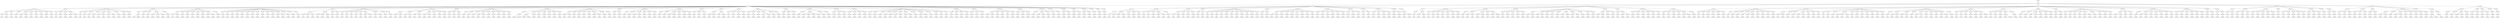 digraph {
"lev:3 0"->"lev:2 0"
"lev:2 0"->"lev:1 0"
"lev:2 0"->"lev:1 2"
"lev:2 0"->"lev:1 3"
"lev:2 0"->"lev:1 6"
"lev:2 0"->"lev:1 72"
"lev:2 0"->"lev:1 114"
"lev:2 0"->"lev:1 280"
"lev:1 0"->"lev:0 0"
"lev:1 0"->"lev:0 1"
"lev:1 0"->"lev:0 4"
"lev:1 0"->"lev:0 5"
"lev:1 0"->"lev:0 7"
"lev:1 0"->"lev:0 10"
"lev:1 0"->"lev:0 11"
"lev:1 0"->"lev:0 14"
"lev:1 0"->"lev:0 18"
"lev:1 0"->"lev:0 20"
"lev:1 0"->"lev:0 32"
"lev:1 0"->"lev:0 36"
"lev:1 0"->"lev:0 40"
"lev:1 0"->"lev:0 45"
"lev:1 0"->"lev:0 48"
"lev:1 0"->"lev:0 53"
"lev:1 0"->"lev:0 57"
"lev:1 0"->"lev:0 62"
"lev:1 0"->"lev:0 77"
"lev:1 0"->"lev:0 82"
"lev:1 0"->"lev:0 96"
"lev:1 0"->"lev:0 99"
"lev:1 0"->"lev:0 113"
"lev:1 0"->"lev:0 116"
"lev:1 0"->"lev:0 118"
"lev:1 0"->"lev:0 126"
"lev:1 0"->"lev:0 137"
"lev:1 0"->"lev:0 143"
"lev:1 0"->"lev:0 207"
"lev:1 0"->"lev:0 214"
"lev:1 0"->"lev:0 275"
"lev:1 0"->"lev:0 288"
"lev:1 0"->"lev:0 363"
"lev:1 0"->"lev:0 376"
"lev:1 0"->"lev:0 462"
"lev:1 0"->"lev:0 490"
"lev:1 0"->"lev:0 496"
"lev:1 2"->"lev:0 2"
"lev:1 2"->"lev:0 16"
"lev:1 2"->"lev:0 21"
"lev:1 2"->"lev:0 25"
"lev:1 2"->"lev:0 26"
"lev:1 2"->"lev:0 28"
"lev:1 2"->"lev:0 78"
"lev:1 2"->"lev:0 109"
"lev:1 2"->"lev:0 112"
"lev:1 2"->"lev:0 121"
"lev:1 2"->"lev:0 127"
"lev:1 2"->"lev:0 199"
"lev:1 2"->"lev:0 267"
"lev:1 3"->"lev:0 3"
"lev:1 3"->"lev:0 15"
"lev:1 3"->"lev:0 30"
"lev:1 3"->"lev:0 33"
"lev:1 3"->"lev:0 41"
"lev:1 3"->"lev:0 42"
"lev:1 3"->"lev:0 47"
"lev:1 3"->"lev:0 144"
"lev:1 3"->"lev:0 154"
"lev:1 6"->"lev:0 6"
"lev:1 6"->"lev:0 8"
"lev:1 6"->"lev:0 13"
"lev:1 6"->"lev:0 17"
"lev:1 6"->"lev:0 19"
"lev:1 6"->"lev:0 35"
"lev:1 6"->"lev:0 44"
"lev:1 6"->"lev:0 49"
"lev:1 6"->"lev:0 58"
"lev:1 6"->"lev:0 66"
"lev:1 6"->"lev:0 105"
"lev:1 6"->"lev:0 165"
"lev:1 6"->"lev:0 186"
"lev:1 6"->"lev:0 293"
"lev:1 6"->"lev:0 472"
"lev:1 72"->"lev:0 72"
"lev:1 72"->"lev:0 139"
"lev:1 72"->"lev:0 162"
"lev:1 72"->"lev:0 178"
"lev:1 72"->"lev:0 221"
"lev:1 72"->"lev:0 257"
"lev:1 72"->"lev:0 403"
"lev:1 72"->"lev:0 446"
"lev:1 114"->"lev:0 114"
"lev:1 114"->"lev:0 123"
"lev:1 114"->"lev:0 203"
"lev:1 114"->"lev:0 249"
"lev:1 114"->"lev:0 253"
"lev:1 114"->"lev:0 316"
"lev:1 280"->"lev:0 280"
"lev:1 280"->"lev:0 332"
"lev:1 280"->"lev:0 349"
"lev:1 280"->"lev:0 369"
"lev:1 280"->"lev:0 432"
"lev:0 0"->"lev:-1 0"
"lev:0 0"->"lev:-1 24"
"lev:0 0"->"lev:-1 68"
"lev:0 0"->"lev:-1 101"
"lev:0 0"->"lev:-1 158"
"lev:0 0"->"lev:-1 252"
"lev:0 0"->"lev:-1 322"
"lev:0 0"->"lev:-1 338"
"lev:0 0"->"lev:-1 447"
"lev:0 1"->"lev:-1 1"
"lev:0 1"->"lev:-1 64"
"lev:0 1"->"lev:-1 155"
"lev:0 1"->"lev:-1 326"
"lev:0 4"->"lev:-1 4"
"lev:0 4"->"lev:-1 9"
"lev:0 4"->"lev:-1 22"
"lev:0 4"->"lev:-1 67"
"lev:0 4"->"lev:-1 147"
"lev:0 4"->"lev:-1 152"
"lev:0 4"->"lev:-1 172"
"lev:0 4"->"lev:-1 340"
"lev:0 4"->"lev:-1 368"
"lev:0 5"->"lev:-1 5"
"lev:0 5"->"lev:-1 23"
"lev:0 5"->"lev:-1 46"
"lev:0 5"->"lev:-1 168"
"lev:0 5"->"lev:-1 282"
"lev:0 7"->"lev:-1 7"
"lev:0 7"->"lev:-1 106"
"lev:0 7"->"lev:-1 204"
"lev:0 7"->"lev:-1 215"
"lev:0 7"->"lev:-1 260"
"lev:0 7"->"lev:-1 358"
"lev:0 7"->"lev:-1 409"
"lev:0 7"->"lev:-1 491"
"lev:0 10"->"lev:-1 10"
"lev:0 10"->"lev:-1 12"
"lev:0 10"->"lev:-1 34"
"lev:0 10"->"lev:-1 104"
"lev:0 10"->"lev:-1 130"
"lev:0 10"->"lev:-1 183"
"lev:0 10"->"lev:-1 196"
"lev:0 10"->"lev:-1 276"
"lev:0 10"->"lev:-1 295"
"lev:0 10"->"lev:-1 321"
"lev:0 10"->"lev:-1 336"
"lev:0 10"->"lev:-1 342"
"lev:0 10"->"lev:-1 356"
"lev:0 10"->"lev:-1 425"
"lev:0 10"->"lev:-1 437"
"lev:0 11"->"lev:-1 11"
"lev:0 11"->"lev:-1 59"
"lev:0 11"->"lev:-1 90"
"lev:0 11"->"lev:-1 175"
"lev:0 14"->"lev:-1 14"
"lev:0 14"->"lev:-1 27"
"lev:0 14"->"lev:-1 31"
"lev:0 14"->"lev:-1 52"
"lev:0 14"->"lev:-1 95"
"lev:0 14"->"lev:-1 98"
"lev:0 14"->"lev:-1 191"
"lev:0 14"->"lev:-1 415"
"lev:0 14"->"lev:-1 461"
"lev:0 18"->"lev:-1 18"
"lev:0 18"->"lev:-1 51"
"lev:0 18"->"lev:-1 65"
"lev:0 18"->"lev:-1 85"
"lev:0 18"->"lev:-1 135"
"lev:0 18"->"lev:-1 258"
"lev:0 18"->"lev:-1 386"
"lev:0 20"->"lev:-1 20"
"lev:0 20"->"lev:-1 29"
"lev:0 20"->"lev:-1 303"
"lev:0 32"->"lev:-1 32"
"lev:0 32"->"lev:-1 39"
"lev:0 32"->"lev:-1 131"
"lev:0 32"->"lev:-1 212"
"lev:0 32"->"lev:-1 248"
"lev:0 32"->"lev:-1 281"
"lev:0 32"->"lev:-1 304"
"lev:0 32"->"lev:-1 307"
"lev:0 32"->"lev:-1 429"
"lev:0 36"->"lev:-1 36"
"lev:0 36"->"lev:-1 107"
"lev:0 36"->"lev:-1 171"
"lev:0 36"->"lev:-1 286"
"lev:0 36"->"lev:-1 393"
"lev:0 36"->"lev:-1 406"
"lev:0 36"->"lev:-1 493"
"lev:0 40"->"lev:-1 40"
"lev:0 40"->"lev:-1 55"
"lev:0 40"->"lev:-1 100"
"lev:0 40"->"lev:-1 111"
"lev:0 40"->"lev:-1 264"
"lev:0 40"->"lev:-1 343"
"lev:0 40"->"lev:-1 463"
"lev:0 40"->"lev:-1 478"
"lev:0 45"->"lev:-1 45"
"lev:0 45"->"lev:-1 140"
"lev:0 48"->"lev:-1 48"
"lev:0 48"->"lev:-1 150"
"lev:0 48"->"lev:-1 160"
"lev:0 48"->"lev:-1 292"
"lev:0 48"->"lev:-1 434"
"lev:0 48"->"lev:-1 440"
"lev:0 53"->"lev:-1 53"
"lev:0 53"->"lev:-1 88"
"lev:0 53"->"lev:-1 284"
"lev:0 53"->"lev:-1 339"
"lev:0 53"->"lev:-1 383"
"lev:0 53"->"lev:-1 408"
"lev:0 57"->"lev:-1 57"
"lev:0 57"->"lev:-1 161"
"lev:0 57"->"lev:-1 272"
"lev:0 62"->"lev:-1 62"
"lev:0 62"->"lev:-1 93"
"lev:0 77"->"lev:-1 77"
"lev:0 77"->"lev:-1 177"
"lev:0 77"->"lev:-1 192"
"lev:0 77"->"lev:-1 231"
"lev:0 82"->"lev:-1 82"
"lev:0 82"->"lev:-1 185"
"lev:0 82"->"lev:-1 205"
"lev:0 82"->"lev:-1 241"
"lev:0 82"->"lev:-1 312"
"lev:0 82"->"lev:-1 324"
"lev:0 96"->"lev:-1 96"
"lev:0 96"->"lev:-1 236"
"lev:0 96"->"lev:-1 485"
"lev:0 99"->"lev:-1 99"
"lev:0 99"->"lev:-1 225"
"lev:0 99"->"lev:-1 234"
"lev:0 99"->"lev:-1 270"
"lev:0 113"->"lev:-1 113"
"lev:0 113"->"lev:-1 120"
"lev:0 113"->"lev:-1 412"
"lev:0 116"->"lev:-1 116"
"lev:0 116"->"lev:-1 250"
"lev:0 116"->"lev:-1 291"
"lev:0 116"->"lev:-1 348"
"lev:0 118"->"lev:-1 118"
"lev:0 118"->"lev:-1 125"
"lev:0 118"->"lev:-1 156"
"lev:0 118"->"lev:-1 169"
"lev:0 118"->"lev:-1 188"
"lev:0 118"->"lev:-1 210"
"lev:0 118"->"lev:-1 218"
"lev:0 118"->"lev:-1 222"
"lev:0 118"->"lev:-1 229"
"lev:0 118"->"lev:-1 274"
"lev:0 118"->"lev:-1 389"
"lev:0 118"->"lev:-1 471"
"lev:0 118"->"lev:-1 477"
"lev:0 126"->"lev:-1 126"
"lev:0 126"->"lev:-1 208"
"lev:0 126"->"lev:-1 417"
"lev:0 126"->"lev:-1 455"
"lev:0 137"->"lev:-1 137"
"lev:0 137"->"lev:-1 174"
"lev:0 137"->"lev:-1 302"
"lev:0 143"->"lev:-1 143"
"lev:0 143"->"lev:-1 206"
"lev:0 143"->"lev:-1 334"
"lev:0 143"->"lev:-1 411"
"lev:0 143"->"lev:-1 489"
"lev:0 207"->"lev:-1 207"
"lev:0 207"->"lev:-1 230"
"lev:0 207"->"lev:-1 396"
"lev:0 214"->"lev:-1 214"
"lev:0 214"->"lev:-1 244"
"lev:0 214"->"lev:-1 254"
"lev:0 214"->"lev:-1 419"
"lev:0 275"->"lev:-1 275"
"lev:0 288"->"lev:-1 288"
"lev:0 288"->"lev:-1 325"
"lev:0 363"->"lev:-1 363"
"lev:0 363"->"lev:-1 375"
"lev:0 376"->"lev:-1 376"
"lev:0 376"->"lev:-1 492"
"lev:0 462"->"lev:-1 462"
"lev:0 490"->"lev:-1 490"
"lev:0 496"->"lev:-1 496"
"lev:0 2"->"lev:-1 2"
"lev:0 2"->"lev:-1 54"
"lev:0 2"->"lev:-1 198"
"lev:0 2"->"lev:-1 256"
"lev:0 2"->"lev:-1 479"
"lev:0 16"->"lev:-1 16"
"lev:0 16"->"lev:-1 75"
"lev:0 16"->"lev:-1 119"
"lev:0 16"->"lev:-1 226"
"lev:0 16"->"lev:-1 474"
"lev:0 21"->"lev:-1 21"
"lev:0 21"->"lev:-1 43"
"lev:0 21"->"lev:-1 128"
"lev:0 21"->"lev:-1 239"
"lev:0 25"->"lev:-1 25"
"lev:0 25"->"lev:-1 81"
"lev:0 26"->"lev:-1 26"
"lev:0 26"->"lev:-1 74"
"lev:0 26"->"lev:-1 80"
"lev:0 26"->"lev:-1 142"
"lev:0 26"->"lev:-1 189"
"lev:0 26"->"lev:-1 240"
"lev:0 26"->"lev:-1 328"
"lev:0 26"->"lev:-1 365"
"lev:0 26"->"lev:-1 381"
"lev:0 26"->"lev:-1 392"
"lev:0 26"->"lev:-1 421"
"lev:0 28"->"lev:-1 28"
"lev:0 28"->"lev:-1 195"
"lev:0 78"->"lev:-1 78"
"lev:0 78"->"lev:-1 224"
"lev:0 78"->"lev:-1 298"
"lev:0 78"->"lev:-1 346"
"lev:0 78"->"lev:-1 371"
"lev:0 78"->"lev:-1 454"
"lev:0 78"->"lev:-1 458"
"lev:0 78"->"lev:-1 465"
"lev:0 109"->"lev:-1 109"
"lev:0 109"->"lev:-1 153"
"lev:0 109"->"lev:-1 159"
"lev:0 109"->"lev:-1 350"
"lev:0 109"->"lev:-1 459"
"lev:0 109"->"lev:-1 488"
"lev:0 112"->"lev:-1 112"
"lev:0 112"->"lev:-1 310"
"lev:0 112"->"lev:-1 420"
"lev:0 121"->"lev:-1 121"
"lev:0 121"->"lev:-1 451"
"lev:0 127"->"lev:-1 127"
"lev:0 127"->"lev:-1 201"
"lev:0 127"->"lev:-1 263"
"lev:0 127"->"lev:-1 305"
"lev:0 199"->"lev:-1 199"
"lev:0 199"->"lev:-1 494"
"lev:0 267"->"lev:-1 267"
"lev:0 3"->"lev:-1 3"
"lev:0 3"->"lev:-1 173"
"lev:0 15"->"lev:-1 15"
"lev:0 15"->"lev:-1 37"
"lev:0 15"->"lev:-1 56"
"lev:0 15"->"lev:-1 157"
"lev:0 15"->"lev:-1 370"
"lev:0 15"->"lev:-1 438"
"lev:0 15"->"lev:-1 476"
"lev:0 30"->"lev:-1 30"
"lev:0 30"->"lev:-1 87"
"lev:0 30"->"lev:-1 102"
"lev:0 30"->"lev:-1 110"
"lev:0 30"->"lev:-1 163"
"lev:0 33"->"lev:-1 33"
"lev:0 33"->"lev:-1 122"
"lev:0 33"->"lev:-1 176"
"lev:0 33"->"lev:-1 232"
"lev:0 33"->"lev:-1 308"
"lev:0 41"->"lev:-1 41"
"lev:0 41"->"lev:-1 50"
"lev:0 41"->"lev:-1 138"
"lev:0 41"->"lev:-1 170"
"lev:0 41"->"lev:-1 184"
"lev:0 41"->"lev:-1 228"
"lev:0 41"->"lev:-1 261"
"lev:0 41"->"lev:-1 269"
"lev:0 41"->"lev:-1 309"
"lev:0 41"->"lev:-1 480"
"lev:0 42"->"lev:-1 42"
"lev:0 42"->"lev:-1 364"
"lev:0 42"->"lev:-1 407"
"lev:0 47"->"lev:-1 47"
"lev:0 47"->"lev:-1 354"
"lev:0 144"->"lev:-1 144"
"lev:0 144"->"lev:-1 251"
"lev:0 144"->"lev:-1 285"
"lev:0 144"->"lev:-1 329"
"lev:0 144"->"lev:-1 341"
"lev:0 144"->"lev:-1 355"
"lev:0 154"->"lev:-1 154"
"lev:0 154"->"lev:-1 179"
"lev:0 154"->"lev:-1 180"
"lev:0 154"->"lev:-1 197"
"lev:0 154"->"lev:-1 266"
"lev:0 154"->"lev:-1 397"
"lev:0 6"->"lev:-1 6"
"lev:0 6"->"lev:-1 60"
"lev:0 6"->"lev:-1 134"
"lev:0 6"->"lev:-1 164"
"lev:0 6"->"lev:-1 380"
"lev:0 6"->"lev:-1 487"
"lev:0 8"->"lev:-1 8"
"lev:0 8"->"lev:-1 92"
"lev:0 8"->"lev:-1 124"
"lev:0 8"->"lev:-1 133"
"lev:0 8"->"lev:-1 148"
"lev:0 8"->"lev:-1 237"
"lev:0 8"->"lev:-1 299"
"lev:0 8"->"lev:-1 318"
"lev:0 8"->"lev:-1 395"
"lev:0 13"->"lev:-1 13"
"lev:0 13"->"lev:-1 115"
"lev:0 13"->"lev:-1 211"
"lev:0 13"->"lev:-1 247"
"lev:0 13"->"lev:-1 255"
"lev:0 13"->"lev:-1 300"
"lev:0 13"->"lev:-1 441"
"lev:0 17"->"lev:-1 17"
"lev:0 17"->"lev:-1 71"
"lev:0 17"->"lev:-1 76"
"lev:0 17"->"lev:-1 83"
"lev:0 17"->"lev:-1 97"
"lev:0 17"->"lev:-1 216"
"lev:0 17"->"lev:-1 271"
"lev:0 17"->"lev:-1 323"
"lev:0 17"->"lev:-1 352"
"lev:0 17"->"lev:-1 362"
"lev:0 17"->"lev:-1 388"
"lev:0 19"->"lev:-1 19"
"lev:0 19"->"lev:-1 38"
"lev:0 19"->"lev:-1 69"
"lev:0 19"->"lev:-1 89"
"lev:0 19"->"lev:-1 91"
"lev:0 19"->"lev:-1 132"
"lev:0 19"->"lev:-1 167"
"lev:0 19"->"lev:-1 278"
"lev:0 19"->"lev:-1 330"
"lev:0 19"->"lev:-1 468"
"lev:0 35"->"lev:-1 35"
"lev:0 35"->"lev:-1 73"
"lev:0 35"->"lev:-1 86"
"lev:0 35"->"lev:-1 190"
"lev:0 35"->"lev:-1 209"
"lev:0 35"->"lev:-1 238"
"lev:0 44"->"lev:-1 44"
"lev:0 44"->"lev:-1 70"
"lev:0 44"->"lev:-1 246"
"lev:0 44"->"lev:-1 279"
"lev:0 44"->"lev:-1 445"
"lev:0 49"->"lev:-1 49"
"lev:0 49"->"lev:-1 181"
"lev:0 49"->"lev:-1 243"
"lev:0 49"->"lev:-1 262"
"lev:0 49"->"lev:-1 398"
"lev:0 49"->"lev:-1 436"
"lev:0 58"->"lev:-1 58"
"lev:0 58"->"lev:-1 399"
"lev:0 66"->"lev:-1 66"
"lev:0 66"->"lev:-1 79"
"lev:0 66"->"lev:-1 84"
"lev:0 66"->"lev:-1 146"
"lev:0 66"->"lev:-1 149"
"lev:0 66"->"lev:-1 233"
"lev:0 66"->"lev:-1 245"
"lev:0 66"->"lev:-1 345"
"lev:0 66"->"lev:-1 467"
"lev:0 105"->"lev:-1 105"
"lev:0 105"->"lev:-1 217"
"lev:0 105"->"lev:-1 413"
"lev:0 165"->"lev:-1 165"
"lev:0 165"->"lev:-1 187"
"lev:0 165"->"lev:-1 202"
"lev:0 165"->"lev:-1 213"
"lev:0 165"->"lev:-1 235"
"lev:0 165"->"lev:-1 430"
"lev:0 165"->"lev:-1 481"
"lev:0 186"->"lev:-1 186"
"lev:0 186"->"lev:-1 219"
"lev:0 186"->"lev:-1 335"
"lev:0 186"->"lev:-1 359"
"lev:0 186"->"lev:-1 405"
"lev:0 186"->"lev:-1 449"
"lev:0 293"->"lev:-1 293"
"lev:0 293"->"lev:-1 444"
"lev:0 472"->"lev:-1 472"
"lev:0 472"->"lev:-1 486"
"lev:0 72"->"lev:-1 72"
"lev:0 72"->"lev:-1 129"
"lev:0 139"->"lev:-1 139"
"lev:0 139"->"lev:-1 391"
"lev:0 139"->"lev:-1 464"
"lev:0 162"->"lev:-1 162"
"lev:0 162"->"lev:-1 223"
"lev:0 162"->"lev:-1 297"
"lev:0 162"->"lev:-1 301"
"lev:0 162"->"lev:-1 390"
"lev:0 178"->"lev:-1 178"
"lev:0 221"->"lev:-1 221"
"lev:0 221"->"lev:-1 287"
"lev:0 221"->"lev:-1 290"
"lev:0 221"->"lev:-1 351"
"lev:0 221"->"lev:-1 427"
"lev:0 257"->"lev:-1 257"
"lev:0 257"->"lev:-1 373"
"lev:0 257"->"lev:-1 499"
"lev:0 403"->"lev:-1 403"
"lev:0 446"->"lev:-1 446"
"lev:0 446"->"lev:-1 484"
"lev:0 114"->"lev:-1 114"
"lev:0 114"->"lev:-1 457"
"lev:0 114"->"lev:-1 483"
"lev:0 123"->"lev:-1 123"
"lev:0 123"->"lev:-1 277"
"lev:0 123"->"lev:-1 422"
"lev:0 203"->"lev:-1 203"
"lev:0 203"->"lev:-1 423"
"lev:0 249"->"lev:-1 249"
"lev:0 249"->"lev:-1 265"
"lev:0 249"->"lev:-1 283"
"lev:0 249"->"lev:-1 313"
"lev:0 249"->"lev:-1 442"
"lev:0 249"->"lev:-1 495"
"lev:0 249"->"lev:-1 497"
"lev:0 253"->"lev:-1 253"
"lev:0 316"->"lev:-1 316"
"lev:0 316"->"lev:-1 460"
"lev:0 280"->"lev:-1 280"
"lev:0 280"->"lev:-1 372"
"lev:0 280"->"lev:-1 453"
"lev:0 280"->"lev:-1 456"
"lev:0 332"->"lev:-1 332"
"lev:0 332"->"lev:-1 426"
"lev:0 349"->"lev:-1 349"
"lev:0 349"->"lev:-1 414"
"lev:0 369"->"lev:-1 369"
"lev:0 432"->"lev:-1 432"
"lev:-1 0"->"lev:-2 0"
"lev:-1 0"->"lev:-2 327"
"lev:-1 24"->"lev:-2 24"
"lev:-1 68"->"lev:-2 68"
"lev:-1 101"->"lev:-2 101"
"lev:-1 101"->"lev:-2 428"
"lev:-1 158"->"lev:-2 158"
"lev:-1 252"->"lev:-2 252"
"lev:-1 322"->"lev:-2 322"
"lev:-1 338"->"lev:-2 338"
"lev:-1 447"->"lev:-2 447"
"lev:-1 1"->"lev:-2 1"
"lev:-1 64"->"lev:-2 64"
"lev:-1 155"->"lev:-2 155"
"lev:-1 326"->"lev:-2 326"
"lev:-1 326"->"lev:-2 353"
"lev:-1 4"->"lev:-2 4"
"lev:-1 9"->"lev:-2 9"
"lev:-1 22"->"lev:-2 22"
"lev:-1 67"->"lev:-2 67"
"lev:-1 147"->"lev:-2 147"
"lev:-1 147"->"lev:-2 317"
"lev:-1 152"->"lev:-2 152"
"lev:-1 152"->"lev:-2 311"
"lev:-1 172"->"lev:-2 172"
"lev:-1 340"->"lev:-2 340"
"lev:-1 368"->"lev:-2 368"
"lev:-1 5"->"lev:-2 5"
"lev:-1 23"->"lev:-2 23"
"lev:-1 46"->"lev:-2 46"
"lev:-1 168"->"lev:-2 168"
"lev:-1 168"->"lev:-2 314"
"lev:-1 168"->"lev:-2 387"
"lev:-1 282"->"lev:-2 282"
"lev:-1 7"->"lev:-2 7"
"lev:-1 7"->"lev:-2 145"
"lev:-1 106"->"lev:-2 106"
"lev:-1 204"->"lev:-2 204"
"lev:-1 215"->"lev:-2 215"
"lev:-1 260"->"lev:-2 260"
"lev:-1 358"->"lev:-2 358"
"lev:-1 409"->"lev:-2 409"
"lev:-1 409"->"lev:-2 482"
"lev:-1 491"->"lev:-2 491"
"lev:-1 10"->"lev:-2 10"
"lev:-1 12"->"lev:-2 12"
"lev:-1 34"->"lev:-2 34"
"lev:-1 104"->"lev:-2 104"
"lev:-1 130"->"lev:-2 130"
"lev:-1 183"->"lev:-2 183"
"lev:-1 196"->"lev:-2 196"
"lev:-1 276"->"lev:-2 276"
"lev:-1 295"->"lev:-2 295"
"lev:-1 321"->"lev:-2 321"
"lev:-1 336"->"lev:-2 336"
"lev:-1 342"->"lev:-2 342"
"lev:-1 342"->"lev:-2 344"
"lev:-1 356"->"lev:-2 356"
"lev:-1 425"->"lev:-2 425"
"lev:-1 437"->"lev:-2 437"
"lev:-1 11"->"lev:-2 11"
"lev:-1 11"->"lev:-2 94"
"lev:-1 11"->"lev:-2 151"
"lev:-1 59"->"lev:-2 59"
"lev:-1 59"->"lev:-2 182"
"lev:-1 59"->"lev:-2 360"
"lev:-1 90"->"lev:-2 90"
"lev:-1 175"->"lev:-2 175"
"lev:-1 14"->"lev:-2 14"
"lev:-1 27"->"lev:-2 27"
"lev:-1 31"->"lev:-2 31"
"lev:-1 52"->"lev:-2 52"
"lev:-1 95"->"lev:-2 95"
"lev:-1 98"->"lev:-2 98"
"lev:-1 98"->"lev:-2 194"
"lev:-1 191"->"lev:-2 191"
"lev:-1 191"->"lev:-2 315"
"lev:-1 415"->"lev:-2 415"
"lev:-1 461"->"lev:-2 461"
"lev:-1 18"->"lev:-2 18"
"lev:-1 18"->"lev:-2 379"
"lev:-1 51"->"lev:-2 51"
"lev:-1 51"->"lev:-2 61"
"lev:-1 65"->"lev:-2 65"
"lev:-1 65"->"lev:-2 220"
"lev:-1 85"->"lev:-2 85"
"lev:-1 85"->"lev:-2 416"
"lev:-1 135"->"lev:-2 135"
"lev:-1 258"->"lev:-2 258"
"lev:-1 386"->"lev:-2 386"
"lev:-1 20"->"lev:-2 20"
"lev:-1 29"->"lev:-2 29"
"lev:-1 303"->"lev:-2 303"
"lev:-1 32"->"lev:-2 32"
"lev:-1 39"->"lev:-2 39"
"lev:-1 131"->"lev:-2 131"
"lev:-1 212"->"lev:-2 212"
"lev:-1 212"->"lev:-2 242"
"lev:-1 248"->"lev:-2 248"
"lev:-1 281"->"lev:-2 281"
"lev:-1 304"->"lev:-2 304"
"lev:-1 307"->"lev:-2 307"
"lev:-1 429"->"lev:-2 429"
"lev:-1 36"->"lev:-2 36"
"lev:-1 107"->"lev:-2 107"
"lev:-1 107"->"lev:-2 319"
"lev:-1 171"->"lev:-2 171"
"lev:-1 286"->"lev:-2 286"
"lev:-1 393"->"lev:-2 393"
"lev:-1 406"->"lev:-2 406"
"lev:-1 493"->"lev:-2 493"
"lev:-1 40"->"lev:-2 40"
"lev:-1 40"->"lev:-2 473"
"lev:-1 55"->"lev:-2 55"
"lev:-1 100"->"lev:-2 100"
"lev:-1 111"->"lev:-2 111"
"lev:-1 264"->"lev:-2 264"
"lev:-1 343"->"lev:-2 343"
"lev:-1 343"->"lev:-2 361"
"lev:-1 463"->"lev:-2 463"
"lev:-1 478"->"lev:-2 478"
"lev:-1 45"->"lev:-2 45"
"lev:-1 140"->"lev:-2 140"
"lev:-1 48"->"lev:-2 48"
"lev:-1 150"->"lev:-2 150"
"lev:-1 160"->"lev:-2 160"
"lev:-1 160"->"lev:-2 366"
"lev:-1 292"->"lev:-2 292"
"lev:-1 434"->"lev:-2 434"
"lev:-1 440"->"lev:-2 440"
"lev:-1 53"->"lev:-2 53"
"lev:-1 88"->"lev:-2 88"
"lev:-1 284"->"lev:-2 284"
"lev:-1 284"->"lev:-2 294"
"lev:-1 339"->"lev:-2 339"
"lev:-1 383"->"lev:-2 383"
"lev:-1 408"->"lev:-2 408"
"lev:-1 57"->"lev:-2 57"
"lev:-1 161"->"lev:-2 161"
"lev:-1 272"->"lev:-2 272"
"lev:-1 62"->"lev:-2 62"
"lev:-1 62"->"lev:-2 377"
"lev:-1 93"->"lev:-2 93"
"lev:-1 93"->"lev:-2 259"
"lev:-1 77"->"lev:-2 77"
"lev:-1 177"->"lev:-2 177"
"lev:-1 192"->"lev:-2 192"
"lev:-1 231"->"lev:-2 231"
"lev:-1 82"->"lev:-2 82"
"lev:-1 185"->"lev:-2 185"
"lev:-1 205"->"lev:-2 205"
"lev:-1 241"->"lev:-2 241"
"lev:-1 241"->"lev:-2 384"
"lev:-1 312"->"lev:-2 312"
"lev:-1 324"->"lev:-2 324"
"lev:-1 96"->"lev:-2 96"
"lev:-1 236"->"lev:-2 236"
"lev:-1 485"->"lev:-2 485"
"lev:-1 99"->"lev:-2 99"
"lev:-1 225"->"lev:-2 225"
"lev:-1 225"->"lev:-2 382"
"lev:-1 225"->"lev:-2 394"
"lev:-1 225"->"lev:-2 498"
"lev:-1 234"->"lev:-2 234"
"lev:-1 270"->"lev:-2 270"
"lev:-1 113"->"lev:-2 113"
"lev:-1 120"->"lev:-2 120"
"lev:-1 412"->"lev:-2 412"
"lev:-1 116"->"lev:-2 116"
"lev:-1 250"->"lev:-2 250"
"lev:-1 291"->"lev:-2 291"
"lev:-1 348"->"lev:-2 348"
"lev:-1 118"->"lev:-2 118"
"lev:-1 125"->"lev:-2 125"
"lev:-1 156"->"lev:-2 156"
"lev:-1 169"->"lev:-2 169"
"lev:-1 188"->"lev:-2 188"
"lev:-1 210"->"lev:-2 210"
"lev:-1 210"->"lev:-2 367"
"lev:-1 218"->"lev:-2 218"
"lev:-1 218"->"lev:-2 452"
"lev:-1 222"->"lev:-2 222"
"lev:-1 229"->"lev:-2 229"
"lev:-1 229"->"lev:-2 400"
"lev:-1 274"->"lev:-2 274"
"lev:-1 389"->"lev:-2 389"
"lev:-1 471"->"lev:-2 471"
"lev:-1 477"->"lev:-2 477"
"lev:-1 126"->"lev:-2 126"
"lev:-1 208"->"lev:-2 208"
"lev:-1 417"->"lev:-2 417"
"lev:-1 455"->"lev:-2 455"
"lev:-1 137"->"lev:-2 137"
"lev:-1 174"->"lev:-2 174"
"lev:-1 302"->"lev:-2 302"
"lev:-1 143"->"lev:-2 143"
"lev:-1 143"->"lev:-2 337"
"lev:-1 206"->"lev:-2 206"
"lev:-1 334"->"lev:-2 334"
"lev:-1 411"->"lev:-2 411"
"lev:-1 489"->"lev:-2 489"
"lev:-1 207"->"lev:-2 207"
"lev:-1 230"->"lev:-2 230"
"lev:-1 396"->"lev:-2 396"
"lev:-1 214"->"lev:-2 214"
"lev:-1 244"->"lev:-2 244"
"lev:-1 244"->"lev:-2 466"
"lev:-1 254"->"lev:-2 254"
"lev:-1 419"->"lev:-2 419"
"lev:-1 275"->"lev:-2 275"
"lev:-1 288"->"lev:-2 288"
"lev:-1 325"->"lev:-2 325"
"lev:-1 363"->"lev:-2 363"
"lev:-1 375"->"lev:-2 375"
"lev:-1 376"->"lev:-2 376"
"lev:-1 492"->"lev:-2 492"
"lev:-1 462"->"lev:-2 462"
"lev:-1 490"->"lev:-2 490"
"lev:-1 496"->"lev:-2 496"
"lev:-1 2"->"lev:-2 2"
"lev:-1 54"->"lev:-2 54"
"lev:-1 54"->"lev:-2 103"
"lev:-1 54"->"lev:-2 296"
"lev:-1 198"->"lev:-2 198"
"lev:-1 256"->"lev:-2 256"
"lev:-1 479"->"lev:-2 479"
"lev:-1 16"->"lev:-2 16"
"lev:-1 75"->"lev:-2 75"
"lev:-1 119"->"lev:-2 119"
"lev:-1 226"->"lev:-2 226"
"lev:-1 226"->"lev:-2 431"
"lev:-1 474"->"lev:-2 474"
"lev:-1 21"->"lev:-2 21"
"lev:-1 21"->"lev:-2 166"
"lev:-1 43"->"lev:-2 43"
"lev:-1 128"->"lev:-2 128"
"lev:-1 239"->"lev:-2 239"
"lev:-1 25"->"lev:-2 25"
"lev:-1 81"->"lev:-2 81"
"lev:-1 26"->"lev:-2 26"
"lev:-1 74"->"lev:-2 74"
"lev:-1 80"->"lev:-2 80"
"lev:-1 142"->"lev:-2 142"
"lev:-1 189"->"lev:-2 189"
"lev:-1 240"->"lev:-2 240"
"lev:-1 328"->"lev:-2 328"
"lev:-1 365"->"lev:-2 365"
"lev:-1 381"->"lev:-2 381"
"lev:-1 392"->"lev:-2 392"
"lev:-1 421"->"lev:-2 421"
"lev:-1 28"->"lev:-2 28"
"lev:-1 195"->"lev:-2 195"
"lev:-1 78"->"lev:-2 78"
"lev:-1 78"->"lev:-2 136"
"lev:-1 224"->"lev:-2 224"
"lev:-1 298"->"lev:-2 298"
"lev:-1 346"->"lev:-2 346"
"lev:-1 371"->"lev:-2 371"
"lev:-1 454"->"lev:-2 454"
"lev:-1 458"->"lev:-2 458"
"lev:-1 465"->"lev:-2 465"
"lev:-1 109"->"lev:-2 109"
"lev:-1 153"->"lev:-2 153"
"lev:-1 159"->"lev:-2 159"
"lev:-1 350"->"lev:-2 350"
"lev:-1 459"->"lev:-2 459"
"lev:-1 488"->"lev:-2 488"
"lev:-1 112"->"lev:-2 112"
"lev:-1 310"->"lev:-2 310"
"lev:-1 420"->"lev:-2 420"
"lev:-1 121"->"lev:-2 121"
"lev:-1 451"->"lev:-2 451"
"lev:-1 127"->"lev:-2 127"
"lev:-1 201"->"lev:-2 201"
"lev:-1 263"->"lev:-2 263"
"lev:-1 305"->"lev:-2 305"
"lev:-1 199"->"lev:-2 199"
"lev:-1 494"->"lev:-2 494"
"lev:-1 267"->"lev:-2 267"
"lev:-1 267"->"lev:-2 402"
"lev:-1 3"->"lev:-2 3"
"lev:-1 173"->"lev:-2 173"
"lev:-1 173"->"lev:-2 443"
"lev:-1 15"->"lev:-2 15"
"lev:-1 37"->"lev:-2 37"
"lev:-1 56"->"lev:-2 56"
"lev:-1 157"->"lev:-2 157"
"lev:-1 370"->"lev:-2 370"
"lev:-1 438"->"lev:-2 438"
"lev:-1 476"->"lev:-2 476"
"lev:-1 30"->"lev:-2 30"
"lev:-1 87"->"lev:-2 87"
"lev:-1 87"->"lev:-2 347"
"lev:-1 102"->"lev:-2 102"
"lev:-1 102"->"lev:-2 450"
"lev:-1 110"->"lev:-2 110"
"lev:-1 163"->"lev:-2 163"
"lev:-1 163"->"lev:-2 439"
"lev:-1 33"->"lev:-2 33"
"lev:-1 122"->"lev:-2 122"
"lev:-1 176"->"lev:-2 176"
"lev:-1 232"->"lev:-2 232"
"lev:-1 308"->"lev:-2 308"
"lev:-1 41"->"lev:-2 41"
"lev:-1 41"->"lev:-2 108"
"lev:-1 50"->"lev:-2 50"
"lev:-1 50"->"lev:-2 63"
"lev:-1 138"->"lev:-2 138"
"lev:-1 170"->"lev:-2 170"
"lev:-1 184"->"lev:-2 184"
"lev:-1 228"->"lev:-2 228"
"lev:-1 228"->"lev:-2 469"
"lev:-1 261"->"lev:-2 261"
"lev:-1 261"->"lev:-2 268"
"lev:-1 269"->"lev:-2 269"
"lev:-1 309"->"lev:-2 309"
"lev:-1 480"->"lev:-2 480"
"lev:-1 42"->"lev:-2 42"
"lev:-1 42"->"lev:-2 333"
"lev:-1 364"->"lev:-2 364"
"lev:-1 407"->"lev:-2 407"
"lev:-1 47"->"lev:-2 47"
"lev:-1 354"->"lev:-2 354"
"lev:-1 354"->"lev:-2 424"
"lev:-1 144"->"lev:-2 144"
"lev:-1 251"->"lev:-2 251"
"lev:-1 285"->"lev:-2 285"
"lev:-1 329"->"lev:-2 329"
"lev:-1 341"->"lev:-2 341"
"lev:-1 355"->"lev:-2 355"
"lev:-1 154"->"lev:-2 154"
"lev:-1 179"->"lev:-2 179"
"lev:-1 180"->"lev:-2 180"
"lev:-1 197"->"lev:-2 197"
"lev:-1 266"->"lev:-2 266"
"lev:-1 266"->"lev:-2 320"
"lev:-1 397"->"lev:-2 397"
"lev:-1 6"->"lev:-2 6"
"lev:-1 60"->"lev:-2 60"
"lev:-1 134"->"lev:-2 134"
"lev:-1 164"->"lev:-2 164"
"lev:-1 380"->"lev:-2 380"
"lev:-1 487"->"lev:-2 487"
"lev:-1 8"->"lev:-2 8"
"lev:-1 92"->"lev:-2 92"
"lev:-1 124"->"lev:-2 124"
"lev:-1 133"->"lev:-2 133"
"lev:-1 148"->"lev:-2 148"
"lev:-1 148"->"lev:-2 410"
"lev:-1 237"->"lev:-2 237"
"lev:-1 299"->"lev:-2 299"
"lev:-1 318"->"lev:-2 318"
"lev:-1 395"->"lev:-2 395"
"lev:-1 13"->"lev:-2 13"
"lev:-1 13"->"lev:-2 404"
"lev:-1 115"->"lev:-2 115"
"lev:-1 211"->"lev:-2 211"
"lev:-1 247"->"lev:-2 247"
"lev:-1 247"->"lev:-2 273"
"lev:-1 255"->"lev:-2 255"
"lev:-1 300"->"lev:-2 300"
"lev:-1 441"->"lev:-2 441"
"lev:-1 17"->"lev:-2 17"
"lev:-1 71"->"lev:-2 71"
"lev:-1 76"->"lev:-2 76"
"lev:-1 83"->"lev:-2 83"
"lev:-1 83"->"lev:-2 117"
"lev:-1 83"->"lev:-2 306"
"lev:-1 97"->"lev:-2 97"
"lev:-1 216"->"lev:-2 216"
"lev:-1 271"->"lev:-2 271"
"lev:-1 323"->"lev:-2 323"
"lev:-1 352"->"lev:-2 352"
"lev:-1 362"->"lev:-2 362"
"lev:-1 388"->"lev:-2 388"
"lev:-1 19"->"lev:-2 19"
"lev:-1 38"->"lev:-2 38"
"lev:-1 38"->"lev:-2 433"
"lev:-1 69"->"lev:-2 69"
"lev:-1 69"->"lev:-2 475"
"lev:-1 89"->"lev:-2 89"
"lev:-1 91"->"lev:-2 91"
"lev:-1 91"->"lev:-2 141"
"lev:-1 132"->"lev:-2 132"
"lev:-1 167"->"lev:-2 167"
"lev:-1 278"->"lev:-2 278"
"lev:-1 330"->"lev:-2 330"
"lev:-1 330"->"lev:-2 378"
"lev:-1 468"->"lev:-2 468"
"lev:-1 35"->"lev:-2 35"
"lev:-1 73"->"lev:-2 73"
"lev:-1 86"->"lev:-2 86"
"lev:-1 190"->"lev:-2 190"
"lev:-1 209"->"lev:-2 209"
"lev:-1 238"->"lev:-2 238"
"lev:-1 238"->"lev:-2 435"
"lev:-1 44"->"lev:-2 44"
"lev:-1 70"->"lev:-2 70"
"lev:-1 246"->"lev:-2 246"
"lev:-1 279"->"lev:-2 279"
"lev:-1 445"->"lev:-2 445"
"lev:-1 49"->"lev:-2 49"
"lev:-1 181"->"lev:-2 181"
"lev:-1 243"->"lev:-2 243"
"lev:-1 243"->"lev:-2 385"
"lev:-1 262"->"lev:-2 262"
"lev:-1 398"->"lev:-2 398"
"lev:-1 436"->"lev:-2 436"
"lev:-1 58"->"lev:-2 58"
"lev:-1 399"->"lev:-2 399"
"lev:-1 66"->"lev:-2 66"
"lev:-1 79"->"lev:-2 79"
"lev:-1 84"->"lev:-2 84"
"lev:-1 146"->"lev:-2 146"
"lev:-1 149"->"lev:-2 149"
"lev:-1 149"->"lev:-2 193"
"lev:-1 233"->"lev:-2 233"
"lev:-1 245"->"lev:-2 245"
"lev:-1 345"->"lev:-2 345"
"lev:-1 467"->"lev:-2 467"
"lev:-1 105"->"lev:-2 105"
"lev:-1 105"->"lev:-2 418"
"lev:-1 217"->"lev:-2 217"
"lev:-1 413"->"lev:-2 413"
"lev:-1 165"->"lev:-2 165"
"lev:-1 187"->"lev:-2 187"
"lev:-1 187"->"lev:-2 227"
"lev:-1 202"->"lev:-2 202"
"lev:-1 213"->"lev:-2 213"
"lev:-1 235"->"lev:-2 235"
"lev:-1 430"->"lev:-2 430"
"lev:-1 481"->"lev:-2 481"
"lev:-1 186"->"lev:-2 186"
"lev:-1 219"->"lev:-2 219"
"lev:-1 335"->"lev:-2 335"
"lev:-1 359"->"lev:-2 359"
"lev:-1 405"->"lev:-2 405"
"lev:-1 449"->"lev:-2 449"
"lev:-1 293"->"lev:-2 293"
"lev:-1 444"->"lev:-2 444"
"lev:-1 472"->"lev:-2 472"
"lev:-1 486"->"lev:-2 486"
"lev:-1 72"->"lev:-2 72"
"lev:-1 129"->"lev:-2 129"
"lev:-1 139"->"lev:-2 139"
"lev:-1 391"->"lev:-2 391"
"lev:-1 464"->"lev:-2 464"
"lev:-1 162"->"lev:-2 162"
"lev:-1 223"->"lev:-2 223"
"lev:-1 297"->"lev:-2 297"
"lev:-1 301"->"lev:-2 301"
"lev:-1 390"->"lev:-2 390"
"lev:-1 178"->"lev:-2 178"
"lev:-1 221"->"lev:-2 221"
"lev:-1 287"->"lev:-2 287"
"lev:-1 290"->"lev:-2 290"
"lev:-1 351"->"lev:-2 351"
"lev:-1 427"->"lev:-2 427"
"lev:-1 257"->"lev:-2 257"
"lev:-1 373"->"lev:-2 373"
"lev:-1 499"->"lev:-2 499"
"lev:-1 403"->"lev:-2 403"
"lev:-1 446"->"lev:-2 446"
"lev:-1 484"->"lev:-2 484"
"lev:-1 114"->"lev:-2 114"
"lev:-1 457"->"lev:-2 457"
"lev:-1 483"->"lev:-2 483"
"lev:-1 123"->"lev:-2 123"
"lev:-1 277"->"lev:-2 277"
"lev:-1 422"->"lev:-2 422"
"lev:-1 203"->"lev:-2 203"
"lev:-1 423"->"lev:-2 423"
"lev:-1 249"->"lev:-2 249"
"lev:-1 249"->"lev:-2 401"
"lev:-1 265"->"lev:-2 265"
"lev:-1 283"->"lev:-2 283"
"lev:-1 283"->"lev:-2 357"
"lev:-1 313"->"lev:-2 313"
"lev:-1 442"->"lev:-2 442"
"lev:-1 495"->"lev:-2 495"
"lev:-1 497"->"lev:-2 497"
"lev:-1 253"->"lev:-2 253"
"lev:-1 316"->"lev:-2 316"
"lev:-1 460"->"lev:-2 460"
"lev:-1 280"->"lev:-2 280"
"lev:-1 372"->"lev:-2 372"
"lev:-1 453"->"lev:-2 453"
"lev:-1 453"->"lev:-2 470"
"lev:-1 456"->"lev:-2 456"
"lev:-1 332"->"lev:-2 332"
"lev:-1 426"->"lev:-2 426"
"lev:-1 349"->"lev:-2 349"
"lev:-1 414"->"lev:-2 414"
"lev:-1 369"->"lev:-2 369"
"lev:-1 432"->"lev:-2 432"
"lev:-2 0"->"lev:-3 0"
"lev:-2 327"->"lev:-3 327"
"lev:-2 24"->"lev:-3 24"
"lev:-2 68"->"lev:-3 68"
"lev:-2 101"->"lev:-3 101"
"lev:-2 428"->"lev:-3 428"
"lev:-2 158"->"lev:-3 158"
"lev:-2 252"->"lev:-3 252"
"lev:-2 322"->"lev:-3 322"
"lev:-2 338"->"lev:-3 338"
"lev:-2 447"->"lev:-3 447"
"lev:-2 1"->"lev:-3 1"
"lev:-2 64"->"lev:-3 64"
"lev:-2 155"->"lev:-3 155"
"lev:-2 326"->"lev:-3 326"
"lev:-2 353"->"lev:-3 353"
"lev:-2 4"->"lev:-3 4"
"lev:-2 9"->"lev:-3 9"
"lev:-2 22"->"lev:-3 22"
"lev:-2 67"->"lev:-3 67"
"lev:-2 147"->"lev:-3 147"
"lev:-2 317"->"lev:-3 317"
"lev:-2 152"->"lev:-3 152"
"lev:-2 311"->"lev:-3 311"
"lev:-2 172"->"lev:-3 172"
"lev:-2 340"->"lev:-3 340"
"lev:-2 368"->"lev:-3 368"
"lev:-2 5"->"lev:-3 5"
"lev:-2 5"->"lev:-3 289"
"lev:-2 23"->"lev:-3 23"
"lev:-2 46"->"lev:-3 46"
"lev:-2 168"->"lev:-3 168"
"lev:-2 314"->"lev:-3 314"
"lev:-2 387"->"lev:-3 387"
"lev:-2 282"->"lev:-3 282"
"lev:-2 7"->"lev:-3 7"
"lev:-2 145"->"lev:-3 145"
"lev:-2 106"->"lev:-3 106"
"lev:-2 204"->"lev:-3 204"
"lev:-2 215"->"lev:-3 215"
"lev:-2 260"->"lev:-3 260"
"lev:-2 358"->"lev:-3 358"
"lev:-2 409"->"lev:-3 409"
"lev:-2 482"->"lev:-3 482"
"lev:-2 491"->"lev:-3 491"
"lev:-2 10"->"lev:-3 10"
"lev:-2 12"->"lev:-3 12"
"lev:-2 34"->"lev:-3 34"
"lev:-2 104"->"lev:-3 104"
"lev:-2 130"->"lev:-3 130"
"lev:-2 183"->"lev:-3 183"
"lev:-2 196"->"lev:-3 196"
"lev:-2 276"->"lev:-3 276"
"lev:-2 295"->"lev:-3 295"
"lev:-2 321"->"lev:-3 321"
"lev:-2 336"->"lev:-3 336"
"lev:-2 342"->"lev:-3 342"
"lev:-2 344"->"lev:-3 344"
"lev:-2 356"->"lev:-3 356"
"lev:-2 425"->"lev:-3 425"
"lev:-2 437"->"lev:-3 437"
"lev:-2 11"->"lev:-3 11"
"lev:-2 94"->"lev:-3 94"
"lev:-2 151"->"lev:-3 151"
"lev:-2 59"->"lev:-3 59"
"lev:-2 182"->"lev:-3 182"
"lev:-2 360"->"lev:-3 360"
"lev:-2 90"->"lev:-3 90"
"lev:-2 175"->"lev:-3 175"
"lev:-2 14"->"lev:-3 14"
"lev:-2 27"->"lev:-3 27"
"lev:-2 31"->"lev:-3 31"
"lev:-2 52"->"lev:-3 52"
"lev:-2 95"->"lev:-3 95"
"lev:-2 98"->"lev:-3 98"
"lev:-2 194"->"lev:-3 194"
"lev:-2 191"->"lev:-3 191"
"lev:-2 315"->"lev:-3 315"
"lev:-2 415"->"lev:-3 415"
"lev:-2 461"->"lev:-3 461"
"lev:-2 18"->"lev:-3 18"
"lev:-2 379"->"lev:-3 379"
"lev:-2 51"->"lev:-3 51"
"lev:-2 61"->"lev:-3 61"
"lev:-2 65"->"lev:-3 65"
"lev:-2 220"->"lev:-3 220"
"lev:-2 85"->"lev:-3 85"
"lev:-2 416"->"lev:-3 416"
"lev:-2 135"->"lev:-3 135"
"lev:-2 258"->"lev:-3 258"
"lev:-2 386"->"lev:-3 386"
"lev:-2 20"->"lev:-3 20"
"lev:-2 29"->"lev:-3 29"
"lev:-2 303"->"lev:-3 303"
"lev:-2 32"->"lev:-3 32"
"lev:-2 39"->"lev:-3 39"
"lev:-2 131"->"lev:-3 131"
"lev:-2 212"->"lev:-3 212"
"lev:-2 242"->"lev:-3 242"
"lev:-2 248"->"lev:-3 248"
"lev:-2 281"->"lev:-3 281"
"lev:-2 304"->"lev:-3 304"
"lev:-2 307"->"lev:-3 307"
"lev:-2 429"->"lev:-3 429"
"lev:-2 36"->"lev:-3 36"
"lev:-2 107"->"lev:-3 107"
"lev:-2 107"->"lev:-3 200"
"lev:-2 107"->"lev:-3 331"
"lev:-2 319"->"lev:-3 319"
"lev:-2 171"->"lev:-3 171"
"lev:-2 286"->"lev:-3 286"
"lev:-2 393"->"lev:-3 393"
"lev:-2 406"->"lev:-3 406"
"lev:-2 493"->"lev:-3 493"
"lev:-2 40"->"lev:-3 40"
"lev:-2 473"->"lev:-3 473"
"lev:-2 55"->"lev:-3 55"
"lev:-2 100"->"lev:-3 100"
"lev:-2 111"->"lev:-3 111"
"lev:-2 264"->"lev:-3 264"
"lev:-2 343"->"lev:-3 343"
"lev:-2 361"->"lev:-3 361"
"lev:-2 463"->"lev:-3 463"
"lev:-2 478"->"lev:-3 478"
"lev:-2 45"->"lev:-3 45"
"lev:-2 140"->"lev:-3 140"
"lev:-2 48"->"lev:-3 48"
"lev:-2 150"->"lev:-3 150"
"lev:-2 160"->"lev:-3 160"
"lev:-2 366"->"lev:-3 366"
"lev:-2 292"->"lev:-3 292"
"lev:-2 434"->"lev:-3 434"
"lev:-2 440"->"lev:-3 440"
"lev:-2 53"->"lev:-3 53"
"lev:-2 88"->"lev:-3 88"
"lev:-2 284"->"lev:-3 284"
"lev:-2 294"->"lev:-3 294"
"lev:-2 339"->"lev:-3 339"
"lev:-2 383"->"lev:-3 383"
"lev:-2 408"->"lev:-3 408"
"lev:-2 57"->"lev:-3 57"
"lev:-2 161"->"lev:-3 161"
"lev:-2 272"->"lev:-3 272"
"lev:-2 62"->"lev:-3 62"
"lev:-2 377"->"lev:-3 377"
"lev:-2 93"->"lev:-3 93"
"lev:-2 259"->"lev:-3 259"
"lev:-2 77"->"lev:-3 77"
"lev:-2 177"->"lev:-3 177"
"lev:-2 192"->"lev:-3 192"
"lev:-2 231"->"lev:-3 231"
"lev:-2 82"->"lev:-3 82"
"lev:-2 185"->"lev:-3 185"
"lev:-2 205"->"lev:-3 205"
"lev:-2 241"->"lev:-3 241"
"lev:-2 384"->"lev:-3 384"
"lev:-2 312"->"lev:-3 312"
"lev:-2 324"->"lev:-3 324"
"lev:-2 96"->"lev:-3 96"
"lev:-2 236"->"lev:-3 236"
"lev:-2 485"->"lev:-3 485"
"lev:-2 99"->"lev:-3 99"
"lev:-2 225"->"lev:-3 225"
"lev:-2 382"->"lev:-3 382"
"lev:-2 394"->"lev:-3 394"
"lev:-2 498"->"lev:-3 498"
"lev:-2 234"->"lev:-3 234"
"lev:-2 270"->"lev:-3 270"
"lev:-2 113"->"lev:-3 113"
"lev:-2 120"->"lev:-3 120"
"lev:-2 412"->"lev:-3 412"
"lev:-2 116"->"lev:-3 116"
"lev:-2 250"->"lev:-3 250"
"lev:-2 291"->"lev:-3 291"
"lev:-2 348"->"lev:-3 348"
"lev:-2 118"->"lev:-3 118"
"lev:-2 125"->"lev:-3 125"
"lev:-2 156"->"lev:-3 156"
"lev:-2 169"->"lev:-3 169"
"lev:-2 188"->"lev:-3 188"
"lev:-2 210"->"lev:-3 210"
"lev:-2 367"->"lev:-3 367"
"lev:-2 218"->"lev:-3 218"
"lev:-2 452"->"lev:-3 452"
"lev:-2 222"->"lev:-3 222"
"lev:-2 229"->"lev:-3 229"
"lev:-2 400"->"lev:-3 400"
"lev:-2 274"->"lev:-3 274"
"lev:-2 389"->"lev:-3 389"
"lev:-2 471"->"lev:-3 471"
"lev:-2 477"->"lev:-3 477"
"lev:-2 126"->"lev:-3 126"
"lev:-2 208"->"lev:-3 208"
"lev:-2 417"->"lev:-3 417"
"lev:-2 455"->"lev:-3 455"
"lev:-2 137"->"lev:-3 137"
"lev:-2 174"->"lev:-3 174"
"lev:-2 302"->"lev:-3 302"
"lev:-2 143"->"lev:-3 143"
"lev:-2 337"->"lev:-3 337"
"lev:-2 206"->"lev:-3 206"
"lev:-2 334"->"lev:-3 334"
"lev:-2 411"->"lev:-3 411"
"lev:-2 489"->"lev:-3 489"
"lev:-2 207"->"lev:-3 207"
"lev:-2 230"->"lev:-3 230"
"lev:-2 396"->"lev:-3 396"
"lev:-2 214"->"lev:-3 214"
"lev:-2 244"->"lev:-3 244"
"lev:-2 466"->"lev:-3 466"
"lev:-2 254"->"lev:-3 254"
"lev:-2 419"->"lev:-3 419"
"lev:-2 275"->"lev:-3 275"
"lev:-2 288"->"lev:-3 288"
"lev:-2 325"->"lev:-3 325"
"lev:-2 363"->"lev:-3 363"
"lev:-2 375"->"lev:-3 375"
"lev:-2 376"->"lev:-3 376"
"lev:-2 492"->"lev:-3 492"
"lev:-2 462"->"lev:-3 462"
"lev:-2 490"->"lev:-3 490"
"lev:-2 496"->"lev:-3 496"
"lev:-2 2"->"lev:-3 2"
"lev:-2 54"->"lev:-3 54"
"lev:-2 103"->"lev:-3 103"
"lev:-2 296"->"lev:-3 296"
"lev:-2 198"->"lev:-3 198"
"lev:-2 256"->"lev:-3 256"
"lev:-2 479"->"lev:-3 479"
"lev:-2 16"->"lev:-3 16"
"lev:-2 75"->"lev:-3 75"
"lev:-2 119"->"lev:-3 119"
"lev:-2 226"->"lev:-3 226"
"lev:-2 431"->"lev:-3 431"
"lev:-2 474"->"lev:-3 474"
"lev:-2 21"->"lev:-3 21"
"lev:-2 166"->"lev:-3 166"
"lev:-2 43"->"lev:-3 43"
"lev:-2 128"->"lev:-3 128"
"lev:-2 239"->"lev:-3 239"
"lev:-2 25"->"lev:-3 25"
"lev:-2 81"->"lev:-3 81"
"lev:-2 26"->"lev:-3 26"
"lev:-2 74"->"lev:-3 74"
"lev:-2 80"->"lev:-3 80"
"lev:-2 142"->"lev:-3 142"
"lev:-2 189"->"lev:-3 189"
"lev:-2 240"->"lev:-3 240"
"lev:-2 328"->"lev:-3 328"
"lev:-2 365"->"lev:-3 365"
"lev:-2 381"->"lev:-3 381"
"lev:-2 392"->"lev:-3 392"
"lev:-2 421"->"lev:-3 421"
"lev:-2 28"->"lev:-3 28"
"lev:-2 195"->"lev:-3 195"
"lev:-2 78"->"lev:-3 78"
"lev:-2 136"->"lev:-3 136"
"lev:-2 224"->"lev:-3 224"
"lev:-2 298"->"lev:-3 298"
"lev:-2 346"->"lev:-3 346"
"lev:-2 371"->"lev:-3 371"
"lev:-2 454"->"lev:-3 454"
"lev:-2 458"->"lev:-3 458"
"lev:-2 465"->"lev:-3 465"
"lev:-2 109"->"lev:-3 109"
"lev:-2 153"->"lev:-3 153"
"lev:-2 159"->"lev:-3 159"
"lev:-2 350"->"lev:-3 350"
"lev:-2 459"->"lev:-3 459"
"lev:-2 488"->"lev:-3 488"
"lev:-2 112"->"lev:-3 112"
"lev:-2 310"->"lev:-3 310"
"lev:-2 420"->"lev:-3 420"
"lev:-2 121"->"lev:-3 121"
"lev:-2 451"->"lev:-3 451"
"lev:-2 127"->"lev:-3 127"
"lev:-2 201"->"lev:-3 201"
"lev:-2 263"->"lev:-3 263"
"lev:-2 305"->"lev:-3 305"
"lev:-2 199"->"lev:-3 199"
"lev:-2 494"->"lev:-3 494"
"lev:-2 267"->"lev:-3 267"
"lev:-2 402"->"lev:-3 402"
"lev:-2 3"->"lev:-3 3"
"lev:-2 173"->"lev:-3 173"
"lev:-2 443"->"lev:-3 443"
"lev:-2 15"->"lev:-3 15"
"lev:-2 37"->"lev:-3 37"
"lev:-2 56"->"lev:-3 56"
"lev:-2 157"->"lev:-3 157"
"lev:-2 370"->"lev:-3 370"
"lev:-2 438"->"lev:-3 438"
"lev:-2 476"->"lev:-3 476"
"lev:-2 30"->"lev:-3 30"
"lev:-2 87"->"lev:-3 87"
"lev:-2 347"->"lev:-3 347"
"lev:-2 102"->"lev:-3 102"
"lev:-2 450"->"lev:-3 450"
"lev:-2 110"->"lev:-3 110"
"lev:-2 163"->"lev:-3 163"
"lev:-2 439"->"lev:-3 439"
"lev:-2 33"->"lev:-3 33"
"lev:-2 122"->"lev:-3 122"
"lev:-2 176"->"lev:-3 176"
"lev:-2 232"->"lev:-3 232"
"lev:-2 308"->"lev:-3 308"
"lev:-2 41"->"lev:-3 41"
"lev:-2 108"->"lev:-3 108"
"lev:-2 50"->"lev:-3 50"
"lev:-2 63"->"lev:-3 63"
"lev:-2 138"->"lev:-3 138"
"lev:-2 170"->"lev:-3 170"
"lev:-2 184"->"lev:-3 184"
"lev:-2 228"->"lev:-3 228"
"lev:-2 469"->"lev:-3 469"
"lev:-2 261"->"lev:-3 261"
"lev:-2 268"->"lev:-3 268"
"lev:-2 269"->"lev:-3 269"
"lev:-2 309"->"lev:-3 309"
"lev:-2 480"->"lev:-3 480"
"lev:-2 42"->"lev:-3 42"
"lev:-2 333"->"lev:-3 333"
"lev:-2 364"->"lev:-3 364"
"lev:-2 407"->"lev:-3 407"
"lev:-2 47"->"lev:-3 47"
"lev:-2 354"->"lev:-3 354"
"lev:-2 424"->"lev:-3 424"
"lev:-2 144"->"lev:-3 144"
"lev:-2 251"->"lev:-3 251"
"lev:-2 285"->"lev:-3 285"
"lev:-2 329"->"lev:-3 329"
"lev:-2 341"->"lev:-3 341"
"lev:-2 355"->"lev:-3 355"
"lev:-2 154"->"lev:-3 154"
"lev:-2 179"->"lev:-3 179"
"lev:-2 180"->"lev:-3 180"
"lev:-2 197"->"lev:-3 197"
"lev:-2 266"->"lev:-3 266"
"lev:-2 320"->"lev:-3 320"
"lev:-2 397"->"lev:-3 397"
"lev:-2 6"->"lev:-3 6"
"lev:-2 60"->"lev:-3 60"
"lev:-2 134"->"lev:-3 134"
"lev:-2 164"->"lev:-3 164"
"lev:-2 380"->"lev:-3 380"
"lev:-2 487"->"lev:-3 487"
"lev:-2 8"->"lev:-3 8"
"lev:-2 92"->"lev:-3 92"
"lev:-2 124"->"lev:-3 124"
"lev:-2 133"->"lev:-3 133"
"lev:-2 148"->"lev:-3 148"
"lev:-2 410"->"lev:-3 410"
"lev:-2 237"->"lev:-3 237"
"lev:-2 299"->"lev:-3 299"
"lev:-2 318"->"lev:-3 318"
"lev:-2 395"->"lev:-3 395"
"lev:-2 13"->"lev:-3 13"
"lev:-2 404"->"lev:-3 404"
"lev:-2 115"->"lev:-3 115"
"lev:-2 211"->"lev:-3 211"
"lev:-2 247"->"lev:-3 247"
"lev:-2 273"->"lev:-3 273"
"lev:-2 255"->"lev:-3 255"
"lev:-2 300"->"lev:-3 300"
"lev:-2 441"->"lev:-3 441"
"lev:-2 17"->"lev:-3 17"
"lev:-2 71"->"lev:-3 71"
"lev:-2 76"->"lev:-3 76"
"lev:-2 83"->"lev:-3 83"
"lev:-2 117"->"lev:-3 117"
"lev:-2 306"->"lev:-3 306"
"lev:-2 97"->"lev:-3 97"
"lev:-2 216"->"lev:-3 216"
"lev:-2 271"->"lev:-3 271"
"lev:-2 323"->"lev:-3 323"
"lev:-2 352"->"lev:-3 352"
"lev:-2 362"->"lev:-3 362"
"lev:-2 388"->"lev:-3 388"
"lev:-2 19"->"lev:-3 19"
"lev:-2 38"->"lev:-3 38"
"lev:-2 433"->"lev:-3 433"
"lev:-2 69"->"lev:-3 69"
"lev:-2 475"->"lev:-3 475"
"lev:-2 89"->"lev:-3 89"
"lev:-2 91"->"lev:-3 91"
"lev:-2 141"->"lev:-3 141"
"lev:-2 132"->"lev:-3 132"
"lev:-2 167"->"lev:-3 167"
"lev:-2 278"->"lev:-3 278"
"lev:-2 330"->"lev:-3 330"
"lev:-2 378"->"lev:-3 378"
"lev:-2 468"->"lev:-3 468"
"lev:-2 35"->"lev:-3 35"
"lev:-2 73"->"lev:-3 73"
"lev:-2 86"->"lev:-3 86"
"lev:-2 190"->"lev:-3 190"
"lev:-2 209"->"lev:-3 209"
"lev:-2 238"->"lev:-3 238"
"lev:-2 435"->"lev:-3 435"
"lev:-2 44"->"lev:-3 44"
"lev:-2 70"->"lev:-3 70"
"lev:-2 246"->"lev:-3 246"
"lev:-2 279"->"lev:-3 279"
"lev:-2 279"->"lev:-3 448"
"lev:-2 445"->"lev:-3 445"
"lev:-2 49"->"lev:-3 49"
"lev:-2 181"->"lev:-3 181"
"lev:-2 243"->"lev:-3 243"
"lev:-2 385"->"lev:-3 385"
"lev:-2 262"->"lev:-3 262"
"lev:-2 398"->"lev:-3 398"
"lev:-2 436"->"lev:-3 436"
"lev:-2 58"->"lev:-3 58"
"lev:-2 399"->"lev:-3 399"
"lev:-2 66"->"lev:-3 66"
"lev:-2 79"->"lev:-3 79"
"lev:-2 84"->"lev:-3 84"
"lev:-2 146"->"lev:-3 146"
"lev:-2 149"->"lev:-3 149"
"lev:-2 193"->"lev:-3 193"
"lev:-2 233"->"lev:-3 233"
"lev:-2 245"->"lev:-3 245"
"lev:-2 345"->"lev:-3 345"
"lev:-2 467"->"lev:-3 467"
"lev:-2 105"->"lev:-3 105"
"lev:-2 418"->"lev:-3 418"
"lev:-2 217"->"lev:-3 217"
"lev:-2 413"->"lev:-3 413"
"lev:-2 165"->"lev:-3 165"
"lev:-2 187"->"lev:-3 187"
"lev:-2 227"->"lev:-3 227"
"lev:-2 202"->"lev:-3 202"
"lev:-2 213"->"lev:-3 213"
"lev:-2 235"->"lev:-3 235"
"lev:-2 430"->"lev:-3 430"
"lev:-2 481"->"lev:-3 481"
"lev:-2 186"->"lev:-3 186"
"lev:-2 219"->"lev:-3 219"
"lev:-2 335"->"lev:-3 335"
"lev:-2 359"->"lev:-3 359"
"lev:-2 405"->"lev:-3 405"
"lev:-2 449"->"lev:-3 449"
"lev:-2 293"->"lev:-3 293"
"lev:-2 444"->"lev:-3 444"
"lev:-2 472"->"lev:-3 472"
"lev:-2 486"->"lev:-3 486"
"lev:-2 72"->"lev:-3 72"
"lev:-2 129"->"lev:-3 129"
"lev:-2 139"->"lev:-3 139"
"lev:-2 391"->"lev:-3 391"
"lev:-2 464"->"lev:-3 464"
"lev:-2 162"->"lev:-3 162"
"lev:-2 223"->"lev:-3 223"
"lev:-2 297"->"lev:-3 297"
"lev:-2 301"->"lev:-3 301"
"lev:-2 390"->"lev:-3 390"
"lev:-2 178"->"lev:-3 178"
"lev:-2 221"->"lev:-3 221"
"lev:-2 287"->"lev:-3 287"
"lev:-2 290"->"lev:-3 290"
"lev:-2 351"->"lev:-3 351"
"lev:-2 427"->"lev:-3 427"
"lev:-2 257"->"lev:-3 257"
"lev:-2 373"->"lev:-3 373"
"lev:-2 499"->"lev:-3 499"
"lev:-2 403"->"lev:-3 403"
"lev:-2 446"->"lev:-3 446"
"lev:-2 484"->"lev:-3 484"
"lev:-2 114"->"lev:-3 114"
"lev:-2 457"->"lev:-3 457"
"lev:-2 483"->"lev:-3 483"
"lev:-2 123"->"lev:-3 123"
"lev:-2 277"->"lev:-3 277"
"lev:-2 422"->"lev:-3 422"
"lev:-2 203"->"lev:-3 203"
"lev:-2 423"->"lev:-3 423"
"lev:-2 249"->"lev:-3 249"
"lev:-2 401"->"lev:-3 401"
"lev:-2 265"->"lev:-3 265"
"lev:-2 283"->"lev:-3 283"
"lev:-2 357"->"lev:-3 357"
"lev:-2 313"->"lev:-3 313"
"lev:-2 442"->"lev:-3 442"
"lev:-2 495"->"lev:-3 495"
"lev:-2 497"->"lev:-3 497"
"lev:-2 253"->"lev:-3 253"
"lev:-2 316"->"lev:-3 316"
"lev:-2 316"->"lev:-3 374"
"lev:-2 460"->"lev:-3 460"
"lev:-2 280"->"lev:-3 280"
"lev:-2 372"->"lev:-3 372"
"lev:-2 453"->"lev:-3 453"
"lev:-2 470"->"lev:-3 470"
"lev:-2 456"->"lev:-3 456"
"lev:-2 332"->"lev:-3 332"
"lev:-2 426"->"lev:-3 426"
"lev:-2 349"->"lev:-3 349"
"lev:-2 414"->"lev:-3 414"
"lev:-2 369"->"lev:-3 369"
"lev:-2 432"->"lev:-3 432"
}